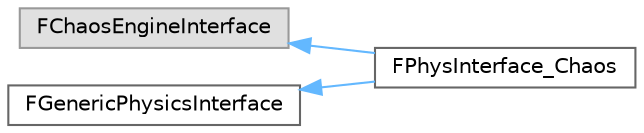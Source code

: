 digraph "Graphical Class Hierarchy"
{
 // INTERACTIVE_SVG=YES
 // LATEX_PDF_SIZE
  bgcolor="transparent";
  edge [fontname=Helvetica,fontsize=10,labelfontname=Helvetica,labelfontsize=10];
  node [fontname=Helvetica,fontsize=10,shape=box,height=0.2,width=0.4];
  rankdir="LR";
  Node0 [id="Node000000",label="FChaosEngineInterface",height=0.2,width=0.4,color="grey60", fillcolor="#E0E0E0", style="filled",tooltip=" "];
  Node0 -> Node1 [id="edge3535_Node000000_Node000001",dir="back",color="steelblue1",style="solid",tooltip=" "];
  Node1 [id="Node000001",label="FPhysInterface_Chaos",height=0.2,width=0.4,color="grey40", fillcolor="white", style="filled",URL="$d0/dac/classFPhysInterface__Chaos.html",tooltip=" "];
  Node2 [id="Node000002",label="FGenericPhysicsInterface",height=0.2,width=0.4,color="grey40", fillcolor="white", style="filled",URL="$db/db6/structFGenericPhysicsInterface.html",tooltip=" "];
  Node2 -> Node1 [id="edge3536_Node000002_Node000001",dir="back",color="steelblue1",style="solid",tooltip=" "];
}
